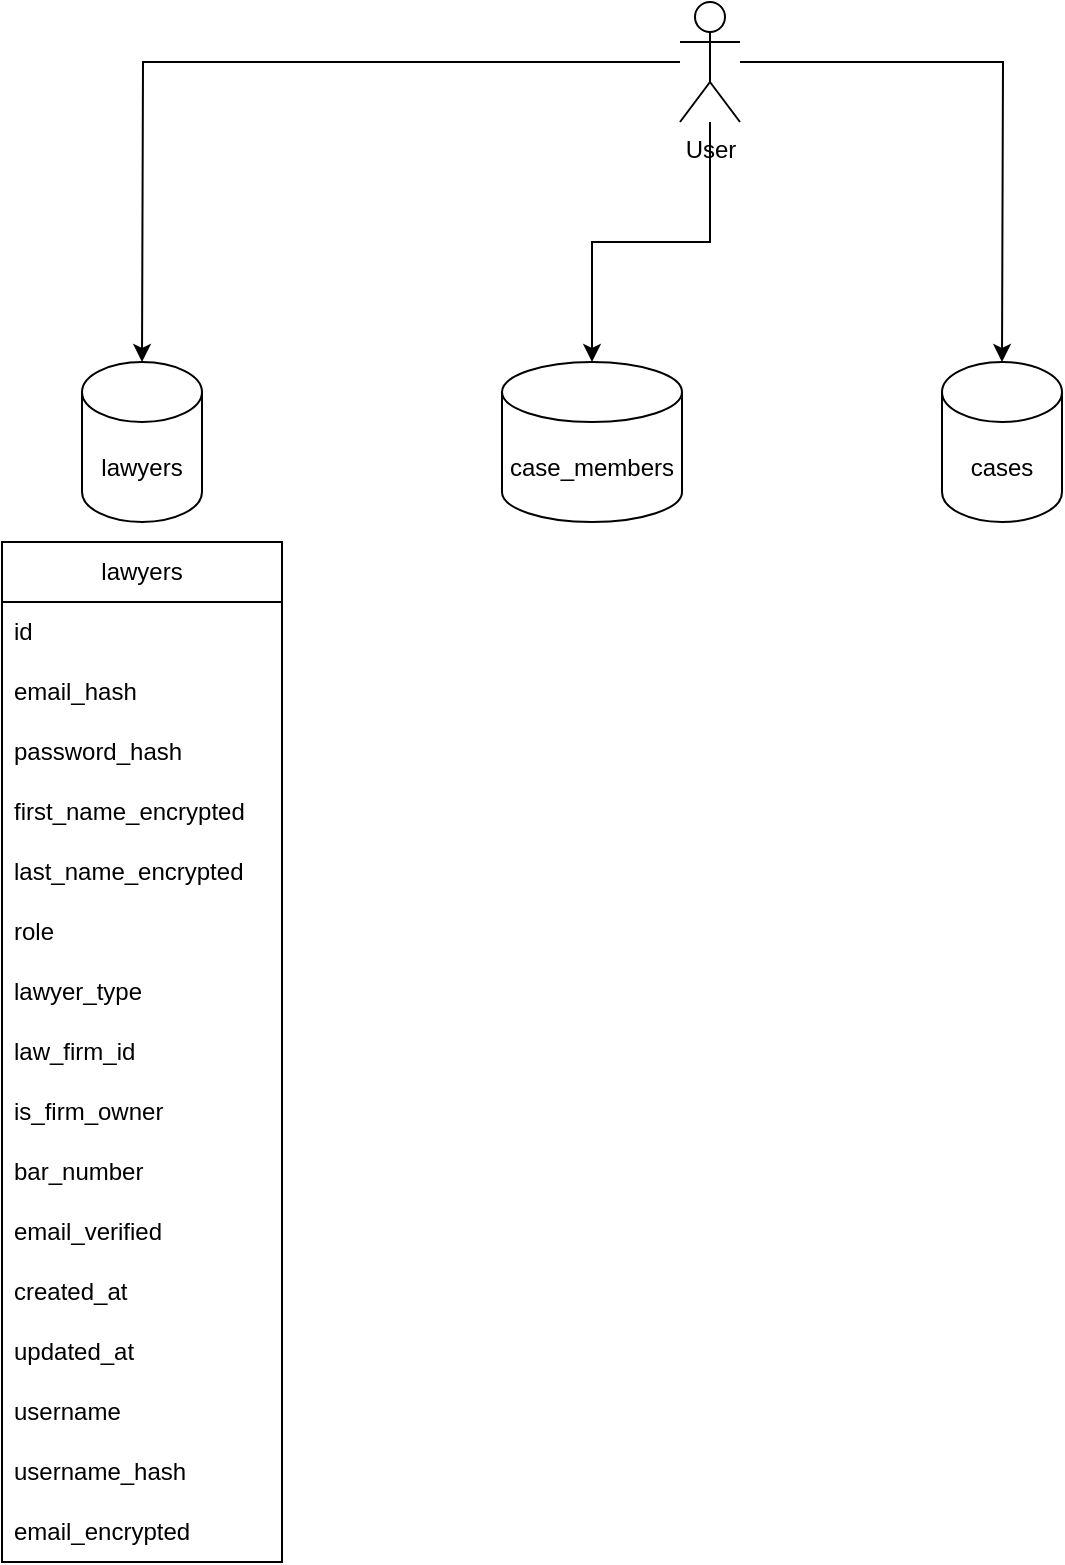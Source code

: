 <mxfile version="28.2.8" pages="7">
  <diagram name="Database Tables" id="aRM4_3ZSz5CxujG5uQMc">
    <mxGraphModel grid="1" page="1" gridSize="10" guides="1" tooltips="1" connect="1" arrows="1" fold="1" pageScale="1" pageWidth="827" pageHeight="1169" math="0" shadow="0">
      <root>
        <mxCell id="0" />
        <mxCell id="1" parent="0" />
        <mxCell id="mcZmJemDI61OyWhUEUB8-6" style="edgeStyle=orthogonalEdgeStyle;rounded=0;orthogonalLoop=1;jettySize=auto;html=1;" edge="1" parent="1" source="mcZmJemDI61OyWhUEUB8-3">
          <mxGeometry relative="1" as="geometry">
            <mxPoint x="130" y="200" as="targetPoint" />
          </mxGeometry>
        </mxCell>
        <mxCell id="mcZmJemDI61OyWhUEUB8-8" style="edgeStyle=orthogonalEdgeStyle;rounded=0;orthogonalLoop=1;jettySize=auto;html=1;" edge="1" parent="1" source="mcZmJemDI61OyWhUEUB8-3" target="mcZmJemDI61OyWhUEUB8-9">
          <mxGeometry relative="1" as="geometry">
            <mxPoint x="414" y="200" as="targetPoint" />
          </mxGeometry>
        </mxCell>
        <mxCell id="mcZmJemDI61OyWhUEUB8-15" style="edgeStyle=orthogonalEdgeStyle;rounded=0;orthogonalLoop=1;jettySize=auto;html=1;" edge="1" parent="1" source="mcZmJemDI61OyWhUEUB8-3">
          <mxGeometry relative="1" as="geometry">
            <mxPoint x="560" y="200" as="targetPoint" />
          </mxGeometry>
        </mxCell>
        <mxCell id="mcZmJemDI61OyWhUEUB8-3" value="User" style="shape=umlActor;verticalLabelPosition=bottom;verticalAlign=top;html=1;outlineConnect=0;" vertex="1" parent="1">
          <mxGeometry x="399" y="20" width="30" height="60" as="geometry" />
        </mxCell>
        <mxCell id="mcZmJemDI61OyWhUEUB8-7" value="lawyers" style="shape=cylinder3;whiteSpace=wrap;html=1;boundedLbl=1;backgroundOutline=1;size=15;" vertex="1" parent="1">
          <mxGeometry x="100" y="200" width="60" height="80" as="geometry" />
        </mxCell>
        <mxCell id="mcZmJemDI61OyWhUEUB8-9" value="case_members" style="shape=cylinder3;whiteSpace=wrap;html=1;boundedLbl=1;backgroundOutline=1;size=15;" vertex="1" parent="1">
          <mxGeometry x="310" y="200" width="90" height="80" as="geometry" />
        </mxCell>
        <mxCell id="mcZmJemDI61OyWhUEUB8-10" value="lawyers" style="swimlane;fontStyle=0;childLayout=stackLayout;horizontal=1;startSize=30;horizontalStack=0;resizeParent=1;resizeParentMax=0;resizeLast=0;collapsible=1;marginBottom=0;whiteSpace=wrap;html=1;" vertex="1" parent="1">
          <mxGeometry x="60" y="290" width="140" height="510" as="geometry">
            <mxRectangle x="60" y="290" width="80" height="30" as="alternateBounds" />
          </mxGeometry>
        </mxCell>
        <mxCell id="mcZmJemDI61OyWhUEUB8-11" value="id" style="text;strokeColor=none;fillColor=none;align=left;verticalAlign=middle;spacingLeft=4;spacingRight=4;overflow=hidden;points=[[0,0.5],[1,0.5]];portConstraint=eastwest;rotatable=0;whiteSpace=wrap;html=1;" vertex="1" parent="mcZmJemDI61OyWhUEUB8-10">
          <mxGeometry y="30" width="140" height="30" as="geometry" />
        </mxCell>
        <mxCell id="mcZmJemDI61OyWhUEUB8-12" value="email_hash" style="text;strokeColor=none;fillColor=none;align=left;verticalAlign=middle;spacingLeft=4;spacingRight=4;overflow=hidden;points=[[0,0.5],[1,0.5]];portConstraint=eastwest;rotatable=0;whiteSpace=wrap;html=1;" vertex="1" parent="mcZmJemDI61OyWhUEUB8-10">
          <mxGeometry y="60" width="140" height="30" as="geometry" />
        </mxCell>
        <mxCell id="mcZmJemDI61OyWhUEUB8-13" value="password_hash" style="text;strokeColor=none;fillColor=none;align=left;verticalAlign=middle;spacingLeft=4;spacingRight=4;overflow=hidden;points=[[0,0.5],[1,0.5]];portConstraint=eastwest;rotatable=0;whiteSpace=wrap;html=1;" vertex="1" parent="mcZmJemDI61OyWhUEUB8-10">
          <mxGeometry y="90" width="140" height="30" as="geometry" />
        </mxCell>
        <mxCell id="mcZmJemDI61OyWhUEUB8-14" value="first_name_encrypted&lt;span style=&quot;white-space: pre;&quot;&gt;&#x9;&lt;/span&gt;" style="text;strokeColor=none;fillColor=none;align=left;verticalAlign=middle;spacingLeft=4;spacingRight=4;overflow=hidden;points=[[0,0.5],[1,0.5]];portConstraint=eastwest;rotatable=0;whiteSpace=wrap;html=1;" vertex="1" parent="mcZmJemDI61OyWhUEUB8-10">
          <mxGeometry y="120" width="140" height="30" as="geometry" />
        </mxCell>
        <mxCell id="mcZmJemDI61OyWhUEUB8-17" value="last_name_encrypted&lt;span style=&quot;white-space: pre;&quot;&gt;&#x9;&lt;/span&gt;" style="text;strokeColor=none;fillColor=none;align=left;verticalAlign=middle;spacingLeft=4;spacingRight=4;overflow=hidden;points=[[0,0.5],[1,0.5]];portConstraint=eastwest;rotatable=0;whiteSpace=wrap;html=1;" vertex="1" parent="mcZmJemDI61OyWhUEUB8-10">
          <mxGeometry y="150" width="140" height="30" as="geometry" />
        </mxCell>
        <mxCell id="mcZmJemDI61OyWhUEUB8-18" value="role" style="text;strokeColor=none;fillColor=none;align=left;verticalAlign=middle;spacingLeft=4;spacingRight=4;overflow=hidden;points=[[0,0.5],[1,0.5]];portConstraint=eastwest;rotatable=0;whiteSpace=wrap;html=1;" vertex="1" parent="mcZmJemDI61OyWhUEUB8-10">
          <mxGeometry y="180" width="140" height="30" as="geometry" />
        </mxCell>
        <mxCell id="mcZmJemDI61OyWhUEUB8-19" value="lawyer_type" style="text;strokeColor=none;fillColor=none;align=left;verticalAlign=middle;spacingLeft=4;spacingRight=4;overflow=hidden;points=[[0,0.5],[1,0.5]];portConstraint=eastwest;rotatable=0;whiteSpace=wrap;html=1;" vertex="1" parent="mcZmJemDI61OyWhUEUB8-10">
          <mxGeometry y="210" width="140" height="30" as="geometry" />
        </mxCell>
        <mxCell id="mcZmJemDI61OyWhUEUB8-20" value="law_firm_id" style="text;strokeColor=none;fillColor=none;align=left;verticalAlign=middle;spacingLeft=4;spacingRight=4;overflow=hidden;points=[[0,0.5],[1,0.5]];portConstraint=eastwest;rotatable=0;whiteSpace=wrap;html=1;" vertex="1" parent="mcZmJemDI61OyWhUEUB8-10">
          <mxGeometry y="240" width="140" height="30" as="geometry" />
        </mxCell>
        <mxCell id="mcZmJemDI61OyWhUEUB8-21" value="is_firm_owner" style="text;strokeColor=none;fillColor=none;align=left;verticalAlign=middle;spacingLeft=4;spacingRight=4;overflow=hidden;points=[[0,0.5],[1,0.5]];portConstraint=eastwest;rotatable=0;whiteSpace=wrap;html=1;" vertex="1" parent="mcZmJemDI61OyWhUEUB8-10">
          <mxGeometry y="270" width="140" height="30" as="geometry" />
        </mxCell>
        <mxCell id="mcZmJemDI61OyWhUEUB8-22" value="bar_number" style="text;strokeColor=none;fillColor=none;align=left;verticalAlign=middle;spacingLeft=4;spacingRight=4;overflow=hidden;points=[[0,0.5],[1,0.5]];portConstraint=eastwest;rotatable=0;whiteSpace=wrap;html=1;" vertex="1" parent="mcZmJemDI61OyWhUEUB8-10">
          <mxGeometry y="300" width="140" height="30" as="geometry" />
        </mxCell>
        <mxCell id="mcZmJemDI61OyWhUEUB8-23" value="email_verified" style="text;strokeColor=none;fillColor=none;align=left;verticalAlign=middle;spacingLeft=4;spacingRight=4;overflow=hidden;points=[[0,0.5],[1,0.5]];portConstraint=eastwest;rotatable=0;whiteSpace=wrap;html=1;" vertex="1" parent="mcZmJemDI61OyWhUEUB8-10">
          <mxGeometry y="330" width="140" height="30" as="geometry" />
        </mxCell>
        <mxCell id="mcZmJemDI61OyWhUEUB8-24" value="created_at" style="text;strokeColor=none;fillColor=none;align=left;verticalAlign=middle;spacingLeft=4;spacingRight=4;overflow=hidden;points=[[0,0.5],[1,0.5]];portConstraint=eastwest;rotatable=0;whiteSpace=wrap;html=1;" vertex="1" parent="mcZmJemDI61OyWhUEUB8-10">
          <mxGeometry y="360" width="140" height="30" as="geometry" />
        </mxCell>
        <mxCell id="mcZmJemDI61OyWhUEUB8-25" value="updated_at" style="text;strokeColor=none;fillColor=none;align=left;verticalAlign=middle;spacingLeft=4;spacingRight=4;overflow=hidden;points=[[0,0.5],[1,0.5]];portConstraint=eastwest;rotatable=0;whiteSpace=wrap;html=1;" vertex="1" parent="mcZmJemDI61OyWhUEUB8-10">
          <mxGeometry y="390" width="140" height="30" as="geometry" />
        </mxCell>
        <mxCell id="mcZmJemDI61OyWhUEUB8-26" value="username" style="text;strokeColor=none;fillColor=none;align=left;verticalAlign=middle;spacingLeft=4;spacingRight=4;overflow=hidden;points=[[0,0.5],[1,0.5]];portConstraint=eastwest;rotatable=0;whiteSpace=wrap;html=1;" vertex="1" parent="mcZmJemDI61OyWhUEUB8-10">
          <mxGeometry y="420" width="140" height="30" as="geometry" />
        </mxCell>
        <mxCell id="mcZmJemDI61OyWhUEUB8-27" value="username_hash" style="text;strokeColor=none;fillColor=none;align=left;verticalAlign=middle;spacingLeft=4;spacingRight=4;overflow=hidden;points=[[0,0.5],[1,0.5]];portConstraint=eastwest;rotatable=0;whiteSpace=wrap;html=1;" vertex="1" parent="mcZmJemDI61OyWhUEUB8-10">
          <mxGeometry y="450" width="140" height="30" as="geometry" />
        </mxCell>
        <mxCell id="mcZmJemDI61OyWhUEUB8-28" value="email_encrypted" style="text;strokeColor=none;fillColor=none;align=left;verticalAlign=middle;spacingLeft=4;spacingRight=4;overflow=hidden;points=[[0,0.5],[1,0.5]];portConstraint=eastwest;rotatable=0;whiteSpace=wrap;html=1;" vertex="1" parent="mcZmJemDI61OyWhUEUB8-10">
          <mxGeometry y="480" width="140" height="30" as="geometry" />
        </mxCell>
        <mxCell id="mcZmJemDI61OyWhUEUB8-16" value="cases" style="shape=cylinder3;whiteSpace=wrap;html=1;boundedLbl=1;backgroundOutline=1;size=15;" vertex="1" parent="1">
          <mxGeometry x="530" y="200" width="60" height="80" as="geometry" />
        </mxCell>
      </root>
    </mxGraphModel>
  </diagram>
  <diagram id="mCyroOHgPFpJIHww4sgy" name="Forms">
    <mxGraphModel grid="1" page="1" gridSize="10" guides="1" tooltips="1" connect="1" arrows="1" fold="1" pageScale="1" pageWidth="827" pageHeight="1169" math="0" shadow="0">
      <root>
        <mxCell id="0" />
        <mxCell id="1" parent="0" />
        <mxCell id="v-NQyHNiVADcpFbZNO1b-1" value="List USCIS Forms" style="swimlane;fontStyle=0;childLayout=stackLayout;horizontal=1;startSize=30;horizontalStack=0;resizeParent=1;resizeParentMax=0;resizeLast=0;collapsible=1;marginBottom=0;whiteSpace=wrap;html=1;" vertex="1" parent="1">
          <mxGeometry x="40" y="40" width="240" height="120" as="geometry" />
        </mxCell>
        <mxCell id="v-NQyHNiVADcpFbZNO1b-2" value="I-485: Permanent Resident" style="text;strokeColor=none;fillColor=none;align=left;verticalAlign=middle;spacingLeft=4;spacingRight=4;overflow=hidden;points=[[0,0.5],[1,0.5]];portConstraint=eastwest;rotatable=0;whiteSpace=wrap;html=1;" vertex="1" parent="v-NQyHNiVADcpFbZNO1b-1">
          <mxGeometry y="30" width="240" height="30" as="geometry" />
        </mxCell>
        <mxCell id="v-NQyHNiVADcpFbZNO1b-3" value="I-765: Work Authorization" style="text;strokeColor=none;fillColor=none;align=left;verticalAlign=middle;spacingLeft=4;spacingRight=4;overflow=hidden;points=[[0,0.5],[1,0.5]];portConstraint=eastwest;rotatable=0;whiteSpace=wrap;html=1;" vertex="1" parent="v-NQyHNiVADcpFbZNO1b-1">
          <mxGeometry y="60" width="240" height="30" as="geometry" />
        </mxCell>
        <mxCell id="v-NQyHNiVADcpFbZNO1b-4" value="I-131: Travel Document" style="text;strokeColor=none;fillColor=none;align=left;verticalAlign=middle;spacingLeft=4;spacingRight=4;overflow=hidden;points=[[0,0.5],[1,0.5]];portConstraint=eastwest;rotatable=0;whiteSpace=wrap;html=1;" vertex="1" parent="v-NQyHNiVADcpFbZNO1b-1">
          <mxGeometry y="90" width="240" height="30" as="geometry" />
        </mxCell>
      </root>
    </mxGraphModel>
  </diagram>
  <diagram id="XMnsfTqzzwwfro1_UWvd" name="I-485: Permanent Resident">
    <mxGraphModel dx="992" dy="655" grid="1" gridSize="10" guides="1" tooltips="1" connect="1" arrows="1" fold="1" page="1" pageScale="1" pageWidth="827" pageHeight="1169" math="0" shadow="0">
      <root>
        <mxCell id="0" />
        <mxCell id="1" parent="0" />
      </root>
    </mxGraphModel>
  </diagram>
  <diagram id="0ivp2Xh8gl40X9DIn0Tb" name="I-765 Work Authorization">
    <mxGraphModel grid="1" page="1" gridSize="10" guides="1" tooltips="1" connect="1" arrows="1" fold="1" pageScale="1" pageWidth="827" pageHeight="1169" math="0" shadow="0">
      <root>
        <mxCell id="0" />
        <mxCell id="1" parent="0" />
        <mxCell id="KnmSBcYOXbLW96R-wTgi-1" value="Required Evidence Documents" style="swimlane;fontStyle=0;childLayout=stackLayout;horizontal=1;startSize=30;horizontalStack=0;resizeParent=1;resizeParentMax=0;resizeLast=0;collapsible=1;marginBottom=0;whiteSpace=wrap;html=1;" vertex="1" parent="1">
          <mxGeometry x="40" y="70" width="260" height="180" as="geometry" />
        </mxCell>
        <mxCell id="KnmSBcYOXbLW96R-wTgi-2" value="2x2 Photos" style="text;strokeColor=none;fillColor=none;align=left;verticalAlign=middle;spacingLeft=4;spacingRight=4;overflow=hidden;points=[[0,0.5],[1,0.5]];portConstraint=eastwest;rotatable=0;whiteSpace=wrap;html=1;" vertex="1" parent="KnmSBcYOXbLW96R-wTgi-1">
          <mxGeometry y="30" width="260" height="30" as="geometry" />
        </mxCell>
        <mxCell id="KnmSBcYOXbLW96R-wTgi-3" value="i-94 or Passport" style="text;strokeColor=none;fillColor=none;align=left;verticalAlign=middle;spacingLeft=4;spacingRight=4;overflow=hidden;points=[[0,0.5],[1,0.5]];portConstraint=eastwest;rotatable=0;whiteSpace=wrap;html=1;" vertex="1" parent="KnmSBcYOXbLW96R-wTgi-1">
          <mxGeometry y="60" width="260" height="30" as="geometry" />
        </mxCell>
        <mxCell id="KnmSBcYOXbLW96R-wTgi-4" value="EAD" style="text;strokeColor=none;fillColor=none;align=left;verticalAlign=middle;spacingLeft=4;spacingRight=4;overflow=hidden;points=[[0,0.5],[1,0.5]];portConstraint=eastwest;rotatable=0;whiteSpace=wrap;html=1;" vertex="1" parent="KnmSBcYOXbLW96R-wTgi-1">
          <mxGeometry y="90" width="260" height="30" as="geometry" />
        </mxCell>
        <mxCell id="KnmSBcYOXbLW96R-wTgi-5" value="Form I-485" style="text;strokeColor=none;fillColor=none;align=left;verticalAlign=middle;spacingLeft=4;spacingRight=4;overflow=hidden;points=[[0,0.5],[1,0.5]];portConstraint=eastwest;rotatable=0;whiteSpace=wrap;html=1;" vertex="1" parent="KnmSBcYOXbLW96R-wTgi-1">
          <mxGeometry y="120" width="260" height="30" as="geometry" />
        </mxCell>
        <mxCell id="KnmSBcYOXbLW96R-wTgi-6" value="i-797C Notice of Action (Any supporting docs)" style="text;strokeColor=none;fillColor=none;align=left;verticalAlign=middle;spacingLeft=4;spacingRight=4;overflow=hidden;points=[[0,0.5],[1,0.5]];portConstraint=eastwest;rotatable=0;whiteSpace=wrap;html=1;" vertex="1" parent="KnmSBcYOXbLW96R-wTgi-1">
          <mxGeometry y="150" width="260" height="30" as="geometry" />
        </mxCell>
        <mxCell id="ahNFqb6qNoi8MXt8lbMv-1" value="I-765 Work Authorization" style="text;html=1;whiteSpace=wrap;strokeColor=none;fillColor=none;align=center;verticalAlign=middle;rounded=0;" vertex="1" parent="1">
          <mxGeometry x="40" y="40" width="250" height="30" as="geometry" />
        </mxCell>
      </root>
    </mxGraphModel>
  </diagram>
  <diagram id="b7N4hrmTUP096IQaUTqy" name="I-131: Travel Document">
    <mxGraphModel grid="1" page="1" gridSize="10" guides="1" tooltips="1" connect="1" arrows="1" fold="1" pageScale="1" pageWidth="827" pageHeight="1169" math="0" shadow="0">
      <root>
        <mxCell id="0" />
        <mxCell id="1" parent="0" />
      </root>
    </mxGraphModel>
  </diagram>
  <diagram id="DV1KpDyDMmyPgiEQjk5U" name="Client Info Common">
    <mxGraphModel dx="992" dy="655" grid="1" gridSize="10" guides="1" tooltips="1" connect="1" arrows="1" fold="1" page="1" pageScale="1" pageWidth="827" pageHeight="1169" math="0" shadow="0">
      <root>
        <mxCell id="0" />
        <mxCell id="1" parent="0" />
        <mxCell id="kbyQS10Qaq06h96qn5H5-1" value="&lt;table border=&quot;1&quot; width=&quot;100%&quot; height=&quot;100%&quot; cellpadding=&quot;4&quot; style=&quot;width:100%;height:100%;border-collapse:collapse;&quot;&gt;&lt;tbody&gt;&lt;tr&gt;&lt;th align=&quot;center&quot;&gt;&lt;b&gt;Intake Client Information (Common)&lt;/b&gt;&lt;/th&gt;&lt;/tr&gt;&lt;tr&gt;&lt;td&gt;&lt;div style=&quot;&quot;&gt;&lt;span style=&quot;background-color: transparent; color: light-dark(rgb(0, 0, 0), rgb(255, 255, 255));&quot;&gt;FULL LEGAL NAME&lt;/span&gt;&lt;/div&gt;&lt;div style=&quot;text-align: center;&quot;&gt;&lt;span style=&quot;background-color: transparent; color: light-dark(rgb(0, 0, 0), rgb(255, 255, 255));&quot;&gt;last_name&lt;/span&gt;&lt;/div&gt;&lt;div style=&quot;text-align: center;&quot;&gt;&lt;span style=&quot;background-color: transparent; color: light-dark(rgb(0, 0, 0), rgb(255, 255, 255));&quot;&gt;first_name&lt;/span&gt;&lt;/div&gt;&lt;div style=&quot;text-align: center;&quot;&gt;&lt;span style=&quot;background-color: transparent; color: light-dark(rgb(0, 0, 0), rgb(255, 255, 255));&quot;&gt;middle_name&lt;/span&gt;&lt;/div&gt;&lt;div style=&quot;text-align: center;&quot;&gt;&lt;br&gt;&lt;/div&gt;&lt;div style=&quot;&quot;&gt;&lt;span style=&quot;background-color: transparent; color: light-dark(rgb(0, 0, 0), rgb(255, 255, 255));&quot;&gt;OTHER NAMES - OPTIONAL&lt;/span&gt;&lt;/div&gt;&lt;div style=&quot;text-align: center;&quot;&gt;&lt;span style=&quot;background-color: transparent; color: light-dark(rgb(0, 0, 0), rgb(255, 255, 255));&quot;&gt;last_name_2&lt;/span&gt;&lt;/div&gt;&lt;div style=&quot;text-align: center;&quot;&gt;&lt;span style=&quot;background-color: transparent; color: light-dark(rgb(0, 0, 0), rgb(255, 255, 255));&quot;&gt;first_name_2&lt;/span&gt;&lt;/div&gt;&lt;div style=&quot;text-align: center;&quot;&gt;&lt;span style=&quot;background-color: transparent; color: light-dark(rgb(0, 0, 0), rgb(255, 255, 255));&quot;&gt;middle_name_2&lt;/span&gt;&lt;/div&gt;&lt;div style=&quot;text-align: center;&quot;&gt;&lt;span style=&quot;background-color: transparent; color: light-dark(rgb(0, 0, 0), rgb(255, 255, 255));&quot;&gt;last_name_3&lt;/span&gt;&lt;/div&gt;&lt;div style=&quot;text-align: center;&quot;&gt;&lt;span style=&quot;background-color: transparent; color: light-dark(rgb(0, 0, 0), rgb(255, 255, 255));&quot;&gt;first_name_3&lt;/span&gt;&lt;/div&gt;&lt;div style=&quot;text-align: center;&quot;&gt;&lt;span style=&quot;background-color: transparent; color: light-dark(rgb(0, 0, 0), rgb(255, 255, 255));&quot;&gt;middle_name_3&lt;/span&gt;&lt;/div&gt;&lt;div style=&quot;text-align: center;&quot;&gt;&lt;span style=&quot;background-color: transparent; color: light-dark(rgb(0, 0, 0), rgb(255, 255, 255));&quot;&gt;last_name_4&lt;/span&gt;&lt;/div&gt;&lt;div style=&quot;text-align: center;&quot;&gt;&lt;span style=&quot;background-color: transparent; color: light-dark(rgb(0, 0, 0), rgb(255, 255, 255));&quot;&gt;first_name_4&lt;/span&gt;&lt;/div&gt;&lt;div style=&quot;text-align: center;&quot;&gt;&lt;span style=&quot;background-color: transparent; color: light-dark(rgb(0, 0, 0), rgb(255, 255, 255));&quot;&gt;middle_name_4&lt;/span&gt;&lt;/div&gt;&lt;div style=&quot;text-align: center;&quot;&gt;&lt;span style=&quot;background-color: transparent; color: light-dark(rgb(0, 0, 0), rgb(255, 255, 255));&quot;&gt;&lt;br&gt;&lt;/span&gt;&lt;/div&gt;&lt;div style=&quot;&quot;&gt;&lt;span style=&quot;background-color: transparent; color: light-dark(rgb(0, 0, 0), rgb(255, 255, 255));&quot;&gt;OTHER PERSONAL INFO&lt;/span&gt;&lt;/div&gt;&lt;div style=&quot;&quot;&gt;&lt;div style=&quot;text-align: center;&quot;&gt;sex - ENUM (Male / Female)&lt;/div&gt;&lt;div style=&quot;text-align: center;&quot;&gt;marital_status - ENUM (Married, etc)&lt;/div&gt;&lt;div style=&quot;text-align: center;&quot;&gt;birth_date (date format)&lt;/div&gt;&lt;div style=&quot;text-align: center;&quot;&gt;nationality (ENUM)&lt;/div&gt;&lt;div style=&quot;text-align: center;&quot;&gt;nationality_2 (ENUM)&lt;/div&gt;&lt;div style=&quot;text-align: center;&quot;&gt;nationality_3 (ENUM)&lt;/div&gt;&lt;div style=&quot;text-align: center;&quot;&gt;&lt;span style=&quot;background-color: transparent; color: light-dark(rgb(0, 0, 0), rgb(255, 255, 255));&quot;&gt;birth_city&lt;/span&gt;&lt;/div&gt;&lt;div style=&quot;text-align: center;&quot;&gt;birth_state (ENUM)&lt;/div&gt;&lt;div style=&quot;text-align: center;&quot;&gt;birth_country (ENUM)&lt;/div&gt;&lt;div style=&quot;text-align: center;&quot;&gt;phone_num&lt;/div&gt;&lt;div style=&quot;text-align: center;&quot;&gt;email (OPT)&lt;/div&gt;&lt;div style=&quot;text-align: center;&quot;&gt;&lt;br&gt;&lt;/div&gt;&lt;/div&gt;&lt;/td&gt;&lt;/tr&gt;&lt;tr&gt;&lt;td&gt;&lt;div style=&quot;&quot;&gt;&lt;span style=&quot;background-color: transparent; color: light-dark(rgb(0, 0, 0), rgb(255, 255, 255));&quot;&gt;MAILING ADDRESS&lt;/span&gt;&lt;/div&gt;&lt;div style=&quot;text-align: center;&quot;&gt;&lt;span style=&quot;background-color: transparent; color: light-dark(rgb(0, 0, 0), rgb(255, 255, 255));&quot;&gt;mail_add_name&lt;/span&gt;&lt;/div&gt;&lt;div style=&quot;text-align: center;&quot;&gt;&lt;span style=&quot;background-color: transparent; color: light-dark(rgb(0, 0, 0), rgb(255, 255, 255));&quot;&gt;mail_street_name&lt;/span&gt;&lt;/div&gt;&lt;div style=&quot;text-align: center;&quot;&gt;&lt;span style=&quot;background-color: transparent; color: light-dark(rgb(0, 0, 0), rgb(255, 255, 255));&quot;&gt;mail_build_type (ENUM - Apt, Ste, Flr)&lt;/span&gt;&lt;/div&gt;&lt;div style=&quot;text-align: center;&quot;&gt;&lt;span style=&quot;background-color: transparent; color: light-dark(rgb(0, 0, 0), rgb(255, 255, 255));&quot;&gt;mail_build_value&lt;/span&gt;&lt;/div&gt;&lt;div style=&quot;text-align: center;&quot;&gt;&lt;span style=&quot;background-color: transparent; color: light-dark(rgb(0, 0, 0), rgb(255, 255, 255));&quot;&gt;mail_city&lt;/span&gt;&lt;/div&gt;&lt;div style=&quot;text-align: center;&quot;&gt;&lt;span style=&quot;background-color: transparent; color: light-dark(rgb(0, 0, 0), rgb(255, 255, 255));&quot;&gt;mail_state&lt;/span&gt;&lt;/div&gt;&lt;div style=&quot;text-align: center;&quot;&gt;&lt;span style=&quot;background-color: transparent; color: light-dark(rgb(0, 0, 0), rgb(255, 255, 255));&quot;&gt;mail_zip&lt;/span&gt;&lt;/div&gt;&lt;br&gt;&lt;div style=&quot;&quot;&gt;&lt;span style=&quot;background-color: transparent; color: light-dark(rgb(0, 0, 0), rgb(255, 255, 255));&quot;&gt;PHYSICAL ADDRESS - OPTIONAL&lt;/span&gt;&lt;/div&gt;&lt;div style=&quot;text-align: center;&quot;&gt;&lt;span style=&quot;background-color: transparent; color: light-dark(rgb(0, 0, 0), rgb(255, 255, 255));&quot;&gt;phy_street_name&lt;/span&gt;&lt;/div&gt;&lt;div style=&quot;text-align: center;&quot;&gt;&lt;span style=&quot;background-color: transparent; color: light-dark(rgb(0, 0, 0), rgb(255, 255, 255));&quot;&gt;phy_build_type (ENUM - Apt, Ste, Flr)&lt;/span&gt;&lt;/div&gt;&lt;div style=&quot;text-align: center;&quot;&gt;&lt;span style=&quot;background-color: transparent; color: light-dark(rgb(0, 0, 0), rgb(255, 255, 255));&quot;&gt;phy_build_value&lt;/span&gt;&lt;/div&gt;&lt;div style=&quot;text-align: center;&quot;&gt;&lt;span style=&quot;background-color: transparent; color: light-dark(rgb(0, 0, 0), rgb(255, 255, 255));&quot;&gt;phy_city&lt;/span&gt;&lt;/div&gt;&lt;div style=&quot;text-align: center;&quot;&gt;&lt;span style=&quot;background-color: transparent; color: light-dark(rgb(0, 0, 0), rgb(255, 255, 255));&quot;&gt;phy_state&lt;/span&gt;&lt;/div&gt;&lt;div style=&quot;text-align: center;&quot;&gt;&lt;span style=&quot;background-color: transparent; color: light-dark(rgb(0, 0, 0), rgb(255, 255, 255));&quot;&gt;phy_zip&lt;/span&gt;&lt;/div&gt;&lt;br&gt;&lt;/td&gt;&lt;/tr&gt;&lt;/tbody&gt;&lt;/table&gt;" style="text;html=1;whiteSpace=wrap;strokeColor=none;fillColor=none;overflow=fill;" vertex="1" parent="1">
          <mxGeometry x="40" y="40" width="290" height="820" as="geometry" />
        </mxCell>
        <mxCell id="kbyQS10Qaq06h96qn5H5-68" value="&lt;table border=&quot;1&quot; width=&quot;100%&quot; height=&quot;100%&quot; cellpadding=&quot;4&quot; style=&quot;width:100%;height:100%;border-collapse:collapse;&quot;&gt;&lt;tbody&gt;&lt;tr&gt;&lt;th&gt;&lt;b&gt;Intake Client Information (Common)&lt;/b&gt;&lt;/th&gt;&lt;/tr&gt;&lt;tr&gt;&lt;td&gt;&lt;div style=&quot;&quot;&gt;OTHER INFO&lt;/div&gt;&lt;div style=&quot;text-align: center;&quot;&gt;alien_number&lt;/div&gt;&lt;div style=&quot;text-align: center;&quot;&gt;uscis_online_number - OPT&lt;/div&gt;&lt;div style=&quot;text-align: center;&quot;&gt;&lt;span style=&quot;background-color: transparent; color: light-dark(rgb(0, 0, 0), rgb(255, 255, 255));&quot;&gt;ss_issued - (BOOLEAN)&lt;/span&gt;&lt;/div&gt;&lt;div style=&quot;text-align: center;&quot;&gt;&lt;span style=&quot;background-color: transparent; color: light-dark(rgb(0, 0, 0), rgb(255, 255, 255));&quot;&gt;ss_number&lt;/span&gt;&lt;/div&gt;&lt;div style=&quot;text-align: center;&quot;&gt;&lt;span style=&quot;background-color: transparent; color: light-dark(rgb(0, 0, 0), rgb(255, 255, 255));&quot;&gt;ss_issue_consent - (BOOLEAN)&lt;/span&gt;&lt;/div&gt;&lt;br&gt;&lt;/td&gt;&lt;/tr&gt;&lt;tr&gt;&lt;td&gt;&lt;div style=&quot;&quot;&gt;&lt;span style=&quot;background-color: transparent; color: light-dark(rgb(0, 0, 0), rgb(255, 255, 255));&quot;&gt;FAMILY INFO&lt;/span&gt;&lt;/div&gt;&lt;div style=&quot;text-align: center;&quot;&gt;&lt;span style=&quot;background-color: transparent; color: light-dark(rgb(0, 0, 0), rgb(255, 255, 255));&quot;&gt;father_first_name&lt;/span&gt;&lt;/div&gt;&lt;div style=&quot;text-align: center;&quot;&gt;&lt;span style=&quot;background-color: transparent; color: light-dark(rgb(0, 0, 0), rgb(255, 255, 255));&quot;&gt;father_last_name&lt;/span&gt;&lt;/div&gt;&lt;div style=&quot;text-align: center;&quot;&gt;&lt;span style=&quot;background-color: transparent; color: light-dark(rgb(0, 0, 0), rgb(255, 255, 255));&quot;&gt;father_birth_first_name&lt;/span&gt;&lt;/div&gt;&lt;div style=&quot;text-align: center;&quot;&gt;&lt;span style=&quot;background-color: transparent; color: light-dark(rgb(0, 0, 0), rgb(255, 255, 255));&quot;&gt;father_birth_last_name&lt;/span&gt;&lt;/div&gt;&lt;div style=&quot;text-align: center;&quot;&gt;&lt;span style=&quot;background-color: transparent; color: light-dark(rgb(0, 0, 0), rgb(255, 255, 255));&quot;&gt;mother_first_name&lt;/span&gt;&lt;/div&gt;&lt;div style=&quot;text-align: center;&quot;&gt;&lt;span style=&quot;background-color: transparent; color: light-dark(rgb(0, 0, 0), rgb(255, 255, 255));&quot;&gt;mother_last_name&lt;/span&gt;&lt;/div&gt;&lt;div style=&quot;text-align: center;&quot;&gt;mother_birth_first_name&lt;/div&gt;&lt;div style=&quot;text-align: center;&quot;&gt;mother_birth_last_name&lt;/div&gt;&lt;div style=&quot;text-align: center;&quot;&gt;&lt;br&gt;&lt;/div&gt;&lt;div style=&quot;&quot;&gt;ARRIVAL INFO&lt;/div&gt;&lt;div style=&quot;text-align: center;&quot;&gt;form_i94_num (11 chars)&lt;/div&gt;&lt;div style=&quot;text-align: center;&quot;&gt;passp_num_recent&lt;/div&gt;&lt;div style=&quot;text-align: center;&quot;&gt;travel_doc_num (OPT)&lt;/div&gt;&lt;div style=&quot;text-align: center;&quot;&gt;passp_iss_country&lt;/div&gt;&lt;div style=&quot;text-align: center;&quot;&gt;passp_expiry_date (date format)&lt;/div&gt;&lt;div style=&quot;text-align: center;&quot;&gt;last_arrival_date (date format)&lt;/div&gt;&lt;div style=&quot;text-align: center;&quot;&gt;last_arrival_city (ENUM)&lt;/div&gt;&lt;div style=&quot;text-align: center;&quot;&gt;last_arrival_state (ENUM)&lt;/div&gt;&lt;div style=&quot;text-align: center;&quot;&gt;last_arrival_status&lt;/div&gt;&lt;div style=&quot;text-align: center;&quot;&gt;current_status&lt;/div&gt;&lt;div style=&quot;text-align: center;&quot;&gt;&lt;br&gt;&lt;/div&gt;&lt;div style=&quot;&quot;&gt;APPLICANT INFO&lt;/div&gt;&lt;div style=&quot;text-align: center;&quot;&gt;read_understand_english (BOOLEAN)&lt;/div&gt;&lt;div style=&quot;text-align: center;&quot;&gt;interpreter_full_name - OPT&lt;/div&gt;&lt;div style=&quot;text-align: center;&quot;&gt;preparer_full_name - OPT&lt;/div&gt;&lt;div style=&quot;&quot;&gt;&lt;span style=&quot;background-color: transparent; color: light-dark(rgb(0, 0, 0), rgb(255, 255, 255));&quot;&gt;&lt;br&gt;&lt;/span&gt;&lt;/div&gt;&lt;div style=&quot;&quot;&gt;&lt;span style=&quot;background-color: transparent; color: light-dark(rgb(0, 0, 0), rgb(255, 255, 255));&quot;&gt;&lt;br&gt;&lt;/span&gt;&lt;/div&gt;&lt;div style=&quot;&quot;&gt;&lt;span style=&quot;background-color: transparent; color: light-dark(rgb(0, 0, 0), rgb(255, 255, 255));&quot;&gt;&lt;br&gt;&lt;/span&gt;&lt;/div&gt;&lt;br&gt;&lt;/td&gt;&lt;/tr&gt;&lt;/tbody&gt;&lt;/table&gt;" style="text;html=1;whiteSpace=wrap;strokeColor=none;fillColor=none;overflow=fill;align=left;" vertex="1" parent="1">
          <mxGeometry x="400" y="40" width="240" height="620" as="geometry" />
        </mxCell>
      </root>
    </mxGraphModel>
  </diagram>
  <diagram id="oPJ7b_j4GwovX7EoMoaj" name="Preparer Info Common">
    <mxGraphModel dx="992" dy="1824" grid="1" gridSize="10" guides="1" tooltips="1" connect="1" arrows="1" fold="1" page="1" pageScale="1" pageWidth="827" pageHeight="1169" math="0" shadow="0">
      <root>
        <mxCell id="0" />
        <mxCell id="1" parent="0" />
        <mxCell id="G2USEEdXldE7YYyYwPep-1" value="&lt;table border=&quot;1&quot; width=&quot;100%&quot; height=&quot;100%&quot; cellpadding=&quot;4&quot; style=&quot;width:100%;height:100%;border-collapse:collapse;&quot;&gt;&lt;tbody&gt;&lt;tr&gt;&lt;th align=&quot;center&quot;&gt;&lt;b&gt;Intake Preparer Information (Common)&lt;/b&gt;&lt;/th&gt;&lt;/tr&gt;&lt;tr&gt;&lt;td&gt;&lt;div style=&quot;&quot;&gt;PREPARER INFO&lt;/div&gt;&lt;div style=&quot;text-align: center;&quot;&gt;&lt;span style=&quot;background-color: transparent; color: light-dark(rgb(0, 0, 0), rgb(255, 255, 255));&quot;&gt;last_name&lt;/span&gt;&lt;/div&gt;&lt;div style=&quot;text-align: center;&quot;&gt;&lt;span style=&quot;background-color: transparent; color: light-dark(rgb(0, 0, 0), rgb(255, 255, 255));&quot;&gt;first_name&lt;/span&gt;&lt;/div&gt;&lt;div style=&quot;text-align: center;&quot;&gt;&lt;span style=&quot;background-color: transparent; color: light-dark(rgb(0, 0, 0), rgb(255, 255, 255));&quot;&gt;middle_name&lt;/span&gt;&lt;/div&gt;&lt;div style=&quot;text-align: center;&quot;&gt;&lt;span style=&quot;background-color: transparent; color: light-dark(rgb(0, 0, 0), rgb(255, 255, 255));&quot;&gt;org_name&lt;/span&gt;&lt;/div&gt;&lt;/td&gt;&lt;/tr&gt;&lt;tr&gt;&lt;td&gt;&lt;div style=&quot;&quot;&gt;&lt;span style=&quot;background-color: transparent; color: light-dark(rgb(0, 0, 0), rgb(255, 255, 255));&quot;&gt;MAILING ADDRESS&lt;/span&gt;&lt;/div&gt;&lt;div style=&quot;text-align: center;&quot;&gt;&lt;span style=&quot;background-color: transparent; color: light-dark(rgb(0, 0, 0), rgb(255, 255, 255));&quot;&gt;mail_add_name&lt;/span&gt;&lt;/div&gt;&lt;div style=&quot;text-align: center;&quot;&gt;&lt;span style=&quot;background-color: transparent; color: light-dark(rgb(0, 0, 0), rgb(255, 255, 255));&quot;&gt;mail_street_name&lt;/span&gt;&lt;/div&gt;&lt;div style=&quot;text-align: center;&quot;&gt;&lt;span style=&quot;background-color: transparent; color: light-dark(rgb(0, 0, 0), rgb(255, 255, 255));&quot;&gt;mail_build_type (ENUM - Apt, Ste, Flr)&lt;/span&gt;&lt;/div&gt;&lt;div style=&quot;text-align: center;&quot;&gt;&lt;span style=&quot;background-color: transparent; color: light-dark(rgb(0, 0, 0), rgb(255, 255, 255));&quot;&gt;mail_build_value&lt;/span&gt;&lt;/div&gt;&lt;div style=&quot;text-align: center;&quot;&gt;&lt;span style=&quot;background-color: transparent; color: light-dark(rgb(0, 0, 0), rgb(255, 255, 255));&quot;&gt;mail_city&lt;/span&gt;&lt;/div&gt;&lt;div style=&quot;text-align: center;&quot;&gt;&lt;span style=&quot;background-color: transparent; color: light-dark(rgb(0, 0, 0), rgb(255, 255, 255));&quot;&gt;mail_state&lt;/span&gt;&lt;/div&gt;&lt;div style=&quot;text-align: center;&quot;&gt;&lt;span style=&quot;background-color: transparent; color: light-dark(rgb(0, 0, 0), rgb(255, 255, 255));&quot;&gt;mail_zip&lt;/span&gt;&lt;/div&gt;&lt;div style=&quot;text-align: center;&quot;&gt;&lt;span style=&quot;background-color: transparent; color: light-dark(rgb(0, 0, 0), rgb(255, 255, 255));&quot;&gt;mail_province (OPT)&lt;/span&gt;&lt;/div&gt;&lt;div style=&quot;text-align: center;&quot;&gt;&lt;span style=&quot;background-color: transparent; color: light-dark(rgb(0, 0, 0), rgb(255, 255, 255));&quot;&gt;mail_postal (OPT)&lt;/span&gt;&lt;/div&gt;&lt;br&gt;&lt;div style=&quot;&quot;&gt;&lt;span style=&quot;background-color: transparent; color: light-dark(rgb(0, 0, 0), rgb(255, 255, 255));&quot;&gt;&lt;br&gt;CONTACT INFO&lt;/span&gt;&lt;/div&gt;&lt;div style=&quot;text-align: center;&quot;&gt;&lt;div&gt;&lt;span style=&quot;background-color: transparent; color: light-dark(rgb(0, 0, 0), rgb(255, 255, 255));&quot;&gt;phone_num&lt;/span&gt;&lt;/div&gt;&lt;div&gt;&lt;span style=&quot;background-color: transparent; color: light-dark(rgb(0, 0, 0), rgb(255, 255, 255));&quot;&gt;mobile_num (OPT)&lt;/span&gt;&lt;/div&gt;&lt;div&gt;email (OPT)&lt;/div&gt;&lt;/div&gt;&lt;br&gt;&lt;/td&gt;&lt;/tr&gt;&lt;/tbody&gt;&lt;/table&gt;" style="text;html=1;whiteSpace=wrap;strokeColor=none;fillColor=none;overflow=fill;" vertex="1" parent="1">
          <mxGeometry x="40" y="-1160" width="290" height="420" as="geometry" />
        </mxCell>
      </root>
    </mxGraphModel>
  </diagram>
</mxfile>
